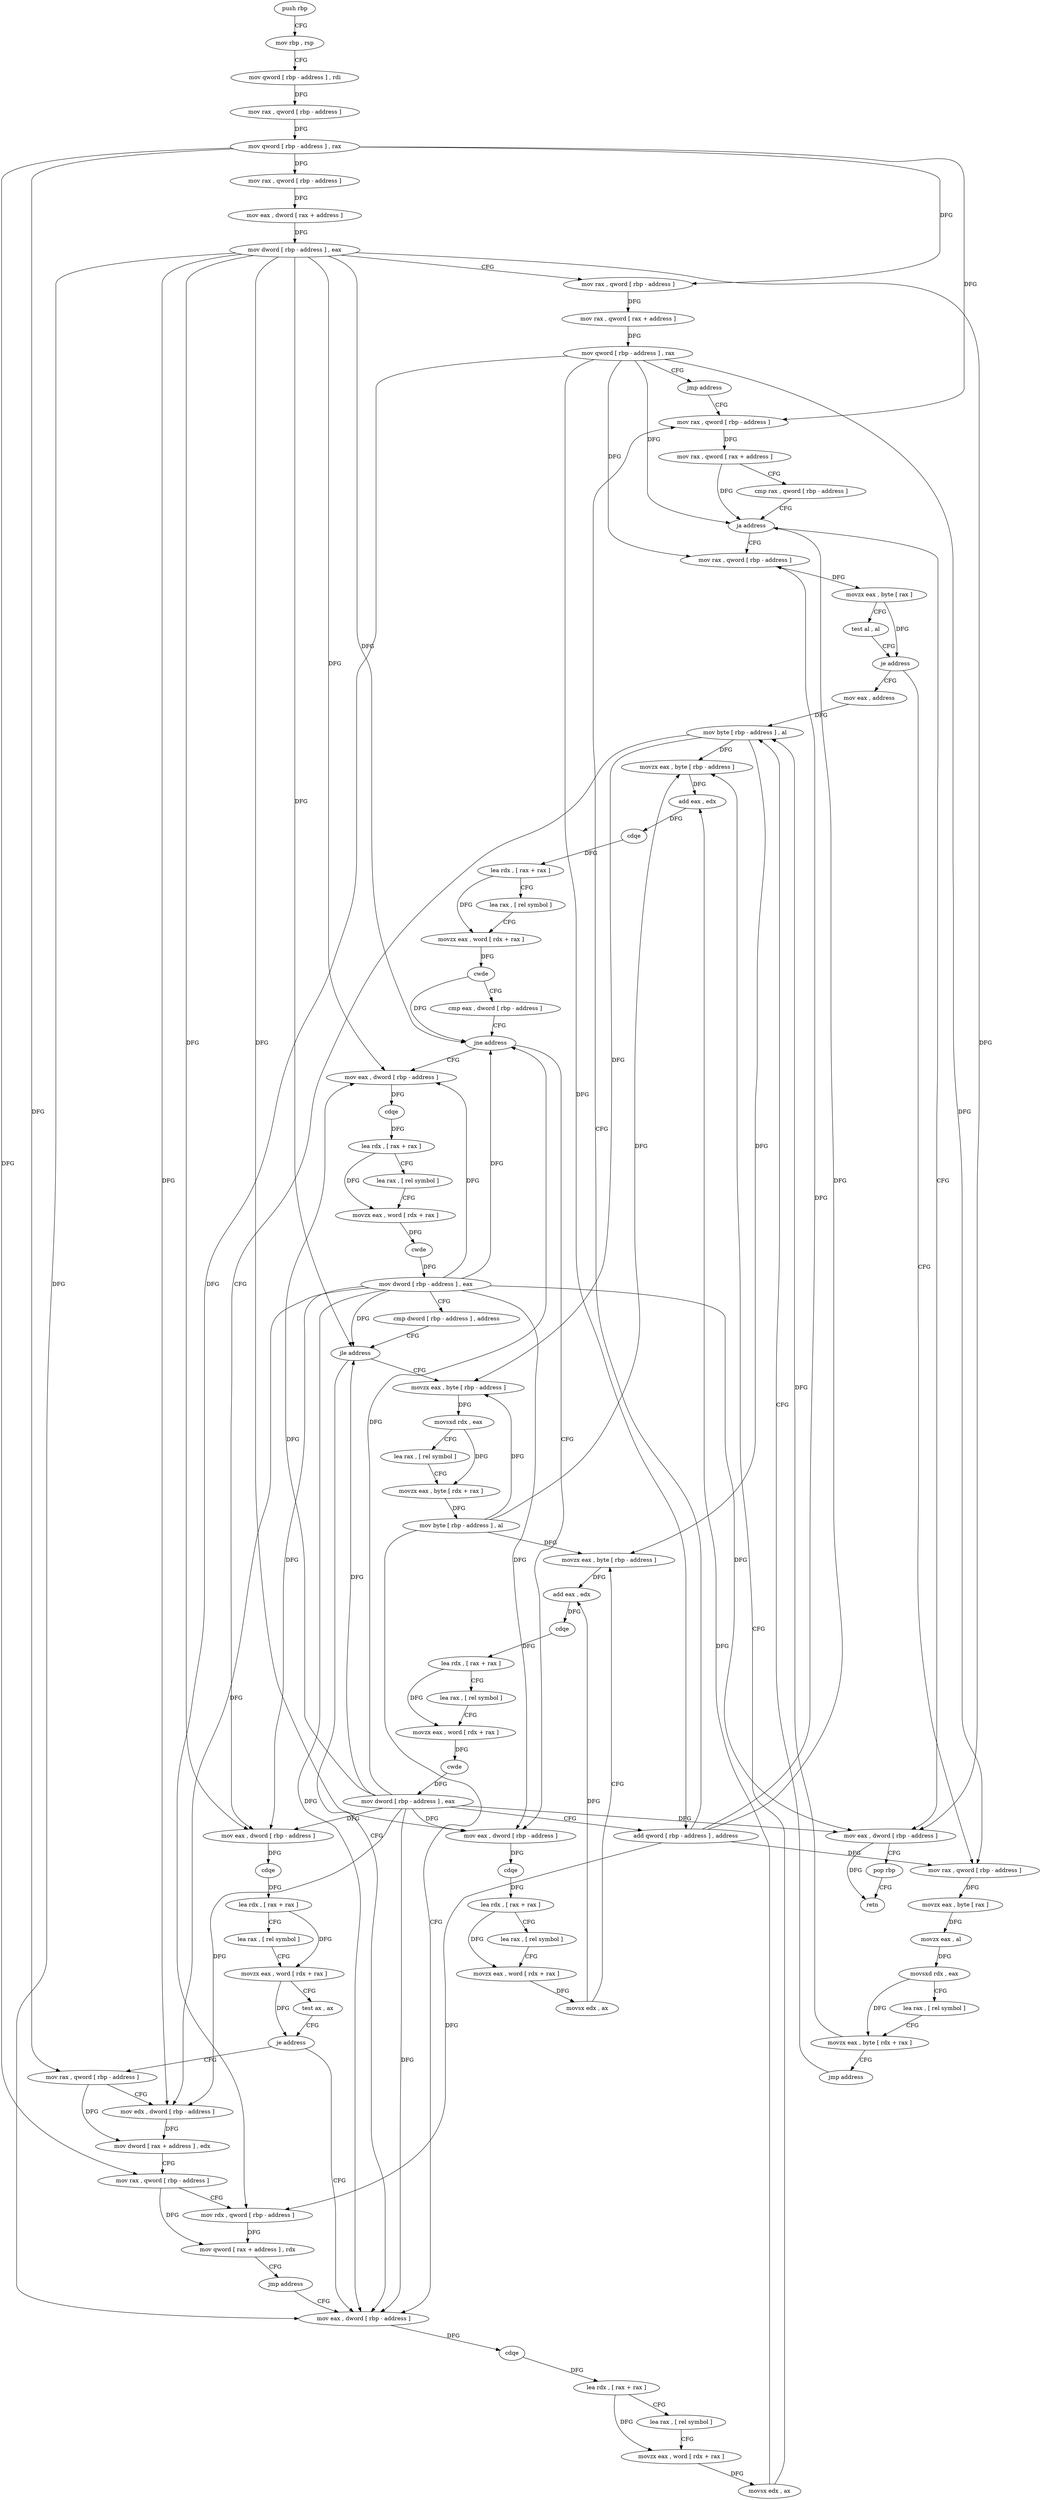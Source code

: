 digraph "func" {
"148370" [label = "push rbp" ]
"148371" [label = "mov rbp , rsp" ]
"148374" [label = "mov qword [ rbp - address ] , rdi" ]
"148378" [label = "mov rax , qword [ rbp - address ]" ]
"148382" [label = "mov qword [ rbp - address ] , rax" ]
"148386" [label = "mov rax , qword [ rbp - address ]" ]
"148390" [label = "mov eax , dword [ rax + address ]" ]
"148393" [label = "mov dword [ rbp - address ] , eax" ]
"148396" [label = "mov rax , qword [ rbp - address ]" ]
"148400" [label = "mov rax , qword [ rax + address ]" ]
"148407" [label = "mov qword [ rbp - address ] , rax" ]
"148411" [label = "jmp address" ]
"148668" [label = "mov rax , qword [ rbp - address ]" ]
"148672" [label = "mov rax , qword [ rax + address ]" ]
"148676" [label = "cmp rax , qword [ rbp - address ]" ]
"148680" [label = "ja address" ]
"148416" [label = "mov rax , qword [ rbp - address ]" ]
"148686" [label = "mov eax , dword [ rbp - address ]" ]
"148420" [label = "movzx eax , byte [ rax ]" ]
"148423" [label = "test al , al" ]
"148425" [label = "je address" ]
"148453" [label = "mov eax , address" ]
"148427" [label = "mov rax , qword [ rbp - address ]" ]
"148689" [label = "pop rbp" ]
"148690" [label = "retn" ]
"148458" [label = "mov byte [ rbp - address ] , al" ]
"148431" [label = "movzx eax , byte [ rax ]" ]
"148434" [label = "movzx eax , al" ]
"148437" [label = "movsxd rdx , eax" ]
"148440" [label = "lea rax , [ rel symbol ]" ]
"148447" [label = "movzx eax , byte [ rdx + rax ]" ]
"148451" [label = "jmp address" ]
"148561" [label = "mov eax , dword [ rbp - address ]" ]
"148564" [label = "cdqe" ]
"148566" [label = "lea rdx , [ rax + rax ]" ]
"148570" [label = "lea rax , [ rel symbol ]" ]
"148577" [label = "movzx eax , word [ rdx + rax ]" ]
"148581" [label = "movsx edx , ax" ]
"148584" [label = "movzx eax , byte [ rbp - address ]" ]
"148588" [label = "add eax , edx" ]
"148590" [label = "cdqe" ]
"148592" [label = "lea rdx , [ rax + rax ]" ]
"148596" [label = "lea rax , [ rel symbol ]" ]
"148603" [label = "movzx eax , word [ rdx + rax ]" ]
"148607" [label = "cwde" ]
"148608" [label = "cmp eax , dword [ rbp - address ]" ]
"148611" [label = "jne address" ]
"148510" [label = "mov eax , dword [ rbp - address ]" ]
"148613" [label = "mov eax , dword [ rbp - address ]" ]
"148486" [label = "mov rax , qword [ rbp - address ]" ]
"148490" [label = "mov edx , dword [ rbp - address ]" ]
"148493" [label = "mov dword [ rax + address ] , edx" ]
"148496" [label = "mov rax , qword [ rbp - address ]" ]
"148500" [label = "mov rdx , qword [ rbp - address ]" ]
"148504" [label = "mov qword [ rax + address ] , rdx" ]
"148508" [label = "jmp address" ]
"148461" [label = "mov eax , dword [ rbp - address ]" ]
"148464" [label = "cdqe" ]
"148466" [label = "lea rdx , [ rax + rax ]" ]
"148470" [label = "lea rax , [ rel symbol ]" ]
"148477" [label = "movzx eax , word [ rdx + rax ]" ]
"148481" [label = "test ax , ax" ]
"148484" [label = "je address" ]
"148513" [label = "cdqe" ]
"148515" [label = "lea rdx , [ rax + rax ]" ]
"148519" [label = "lea rax , [ rel symbol ]" ]
"148526" [label = "movzx eax , word [ rdx + rax ]" ]
"148530" [label = "cwde" ]
"148531" [label = "mov dword [ rbp - address ] , eax" ]
"148534" [label = "cmp dword [ rbp - address ] , address" ]
"148538" [label = "jle address" ]
"148540" [label = "movzx eax , byte [ rbp - address ]" ]
"148616" [label = "cdqe" ]
"148618" [label = "lea rdx , [ rax + rax ]" ]
"148622" [label = "lea rax , [ rel symbol ]" ]
"148629" [label = "movzx eax , word [ rdx + rax ]" ]
"148633" [label = "movsx edx , ax" ]
"148636" [label = "movzx eax , byte [ rbp - address ]" ]
"148640" [label = "add eax , edx" ]
"148642" [label = "cdqe" ]
"148644" [label = "lea rdx , [ rax + rax ]" ]
"148648" [label = "lea rax , [ rel symbol ]" ]
"148655" [label = "movzx eax , word [ rdx + rax ]" ]
"148659" [label = "cwde" ]
"148660" [label = "mov dword [ rbp - address ] , eax" ]
"148663" [label = "add qword [ rbp - address ] , address" ]
"148544" [label = "movsxd rdx , eax" ]
"148547" [label = "lea rax , [ rel symbol ]" ]
"148554" [label = "movzx eax , byte [ rdx + rax ]" ]
"148558" [label = "mov byte [ rbp - address ] , al" ]
"148370" -> "148371" [ label = "CFG" ]
"148371" -> "148374" [ label = "CFG" ]
"148374" -> "148378" [ label = "DFG" ]
"148378" -> "148382" [ label = "DFG" ]
"148382" -> "148386" [ label = "DFG" ]
"148382" -> "148396" [ label = "DFG" ]
"148382" -> "148668" [ label = "DFG" ]
"148382" -> "148486" [ label = "DFG" ]
"148382" -> "148496" [ label = "DFG" ]
"148386" -> "148390" [ label = "DFG" ]
"148390" -> "148393" [ label = "DFG" ]
"148393" -> "148396" [ label = "CFG" ]
"148393" -> "148686" [ label = "DFG" ]
"148393" -> "148461" [ label = "DFG" ]
"148393" -> "148561" [ label = "DFG" ]
"148393" -> "148611" [ label = "DFG" ]
"148393" -> "148490" [ label = "DFG" ]
"148393" -> "148510" [ label = "DFG" ]
"148393" -> "148538" [ label = "DFG" ]
"148393" -> "148613" [ label = "DFG" ]
"148396" -> "148400" [ label = "DFG" ]
"148400" -> "148407" [ label = "DFG" ]
"148407" -> "148411" [ label = "CFG" ]
"148407" -> "148680" [ label = "DFG" ]
"148407" -> "148416" [ label = "DFG" ]
"148407" -> "148427" [ label = "DFG" ]
"148407" -> "148500" [ label = "DFG" ]
"148407" -> "148663" [ label = "DFG" ]
"148411" -> "148668" [ label = "CFG" ]
"148668" -> "148672" [ label = "DFG" ]
"148672" -> "148676" [ label = "CFG" ]
"148672" -> "148680" [ label = "DFG" ]
"148676" -> "148680" [ label = "CFG" ]
"148680" -> "148416" [ label = "CFG" ]
"148680" -> "148686" [ label = "CFG" ]
"148416" -> "148420" [ label = "DFG" ]
"148686" -> "148689" [ label = "CFG" ]
"148686" -> "148690" [ label = "DFG" ]
"148420" -> "148423" [ label = "CFG" ]
"148420" -> "148425" [ label = "DFG" ]
"148423" -> "148425" [ label = "CFG" ]
"148425" -> "148453" [ label = "CFG" ]
"148425" -> "148427" [ label = "CFG" ]
"148453" -> "148458" [ label = "DFG" ]
"148427" -> "148431" [ label = "DFG" ]
"148689" -> "148690" [ label = "CFG" ]
"148458" -> "148461" [ label = "CFG" ]
"148458" -> "148584" [ label = "DFG" ]
"148458" -> "148636" [ label = "DFG" ]
"148458" -> "148540" [ label = "DFG" ]
"148431" -> "148434" [ label = "DFG" ]
"148434" -> "148437" [ label = "DFG" ]
"148437" -> "148440" [ label = "CFG" ]
"148437" -> "148447" [ label = "DFG" ]
"148440" -> "148447" [ label = "CFG" ]
"148447" -> "148451" [ label = "CFG" ]
"148447" -> "148458" [ label = "DFG" ]
"148451" -> "148458" [ label = "CFG" ]
"148561" -> "148564" [ label = "DFG" ]
"148564" -> "148566" [ label = "DFG" ]
"148566" -> "148570" [ label = "CFG" ]
"148566" -> "148577" [ label = "DFG" ]
"148570" -> "148577" [ label = "CFG" ]
"148577" -> "148581" [ label = "DFG" ]
"148581" -> "148584" [ label = "CFG" ]
"148581" -> "148588" [ label = "DFG" ]
"148584" -> "148588" [ label = "DFG" ]
"148588" -> "148590" [ label = "DFG" ]
"148590" -> "148592" [ label = "DFG" ]
"148592" -> "148596" [ label = "CFG" ]
"148592" -> "148603" [ label = "DFG" ]
"148596" -> "148603" [ label = "CFG" ]
"148603" -> "148607" [ label = "DFG" ]
"148607" -> "148608" [ label = "CFG" ]
"148607" -> "148611" [ label = "DFG" ]
"148608" -> "148611" [ label = "CFG" ]
"148611" -> "148510" [ label = "CFG" ]
"148611" -> "148613" [ label = "CFG" ]
"148510" -> "148513" [ label = "DFG" ]
"148613" -> "148616" [ label = "DFG" ]
"148486" -> "148490" [ label = "CFG" ]
"148486" -> "148493" [ label = "DFG" ]
"148490" -> "148493" [ label = "DFG" ]
"148493" -> "148496" [ label = "CFG" ]
"148496" -> "148500" [ label = "CFG" ]
"148496" -> "148504" [ label = "DFG" ]
"148500" -> "148504" [ label = "DFG" ]
"148504" -> "148508" [ label = "CFG" ]
"148508" -> "148561" [ label = "CFG" ]
"148461" -> "148464" [ label = "DFG" ]
"148464" -> "148466" [ label = "DFG" ]
"148466" -> "148470" [ label = "CFG" ]
"148466" -> "148477" [ label = "DFG" ]
"148470" -> "148477" [ label = "CFG" ]
"148477" -> "148481" [ label = "CFG" ]
"148477" -> "148484" [ label = "DFG" ]
"148481" -> "148484" [ label = "CFG" ]
"148484" -> "148561" [ label = "CFG" ]
"148484" -> "148486" [ label = "CFG" ]
"148513" -> "148515" [ label = "DFG" ]
"148515" -> "148519" [ label = "CFG" ]
"148515" -> "148526" [ label = "DFG" ]
"148519" -> "148526" [ label = "CFG" ]
"148526" -> "148530" [ label = "DFG" ]
"148530" -> "148531" [ label = "DFG" ]
"148531" -> "148534" [ label = "CFG" ]
"148531" -> "148686" [ label = "DFG" ]
"148531" -> "148461" [ label = "DFG" ]
"148531" -> "148561" [ label = "DFG" ]
"148531" -> "148611" [ label = "DFG" ]
"148531" -> "148490" [ label = "DFG" ]
"148531" -> "148510" [ label = "DFG" ]
"148531" -> "148538" [ label = "DFG" ]
"148531" -> "148613" [ label = "DFG" ]
"148534" -> "148538" [ label = "CFG" ]
"148538" -> "148561" [ label = "CFG" ]
"148538" -> "148540" [ label = "CFG" ]
"148540" -> "148544" [ label = "DFG" ]
"148616" -> "148618" [ label = "DFG" ]
"148618" -> "148622" [ label = "CFG" ]
"148618" -> "148629" [ label = "DFG" ]
"148622" -> "148629" [ label = "CFG" ]
"148629" -> "148633" [ label = "DFG" ]
"148633" -> "148636" [ label = "CFG" ]
"148633" -> "148640" [ label = "DFG" ]
"148636" -> "148640" [ label = "DFG" ]
"148640" -> "148642" [ label = "DFG" ]
"148642" -> "148644" [ label = "DFG" ]
"148644" -> "148648" [ label = "CFG" ]
"148644" -> "148655" [ label = "DFG" ]
"148648" -> "148655" [ label = "CFG" ]
"148655" -> "148659" [ label = "DFG" ]
"148659" -> "148660" [ label = "DFG" ]
"148660" -> "148663" [ label = "CFG" ]
"148660" -> "148686" [ label = "DFG" ]
"148660" -> "148461" [ label = "DFG" ]
"148660" -> "148561" [ label = "DFG" ]
"148660" -> "148611" [ label = "DFG" ]
"148660" -> "148490" [ label = "DFG" ]
"148660" -> "148510" [ label = "DFG" ]
"148660" -> "148538" [ label = "DFG" ]
"148660" -> "148613" [ label = "DFG" ]
"148663" -> "148668" [ label = "CFG" ]
"148663" -> "148680" [ label = "DFG" ]
"148663" -> "148416" [ label = "DFG" ]
"148663" -> "148427" [ label = "DFG" ]
"148663" -> "148500" [ label = "DFG" ]
"148544" -> "148547" [ label = "CFG" ]
"148544" -> "148554" [ label = "DFG" ]
"148547" -> "148554" [ label = "CFG" ]
"148554" -> "148558" [ label = "DFG" ]
"148558" -> "148561" [ label = "CFG" ]
"148558" -> "148584" [ label = "DFG" ]
"148558" -> "148636" [ label = "DFG" ]
"148558" -> "148540" [ label = "DFG" ]
}
